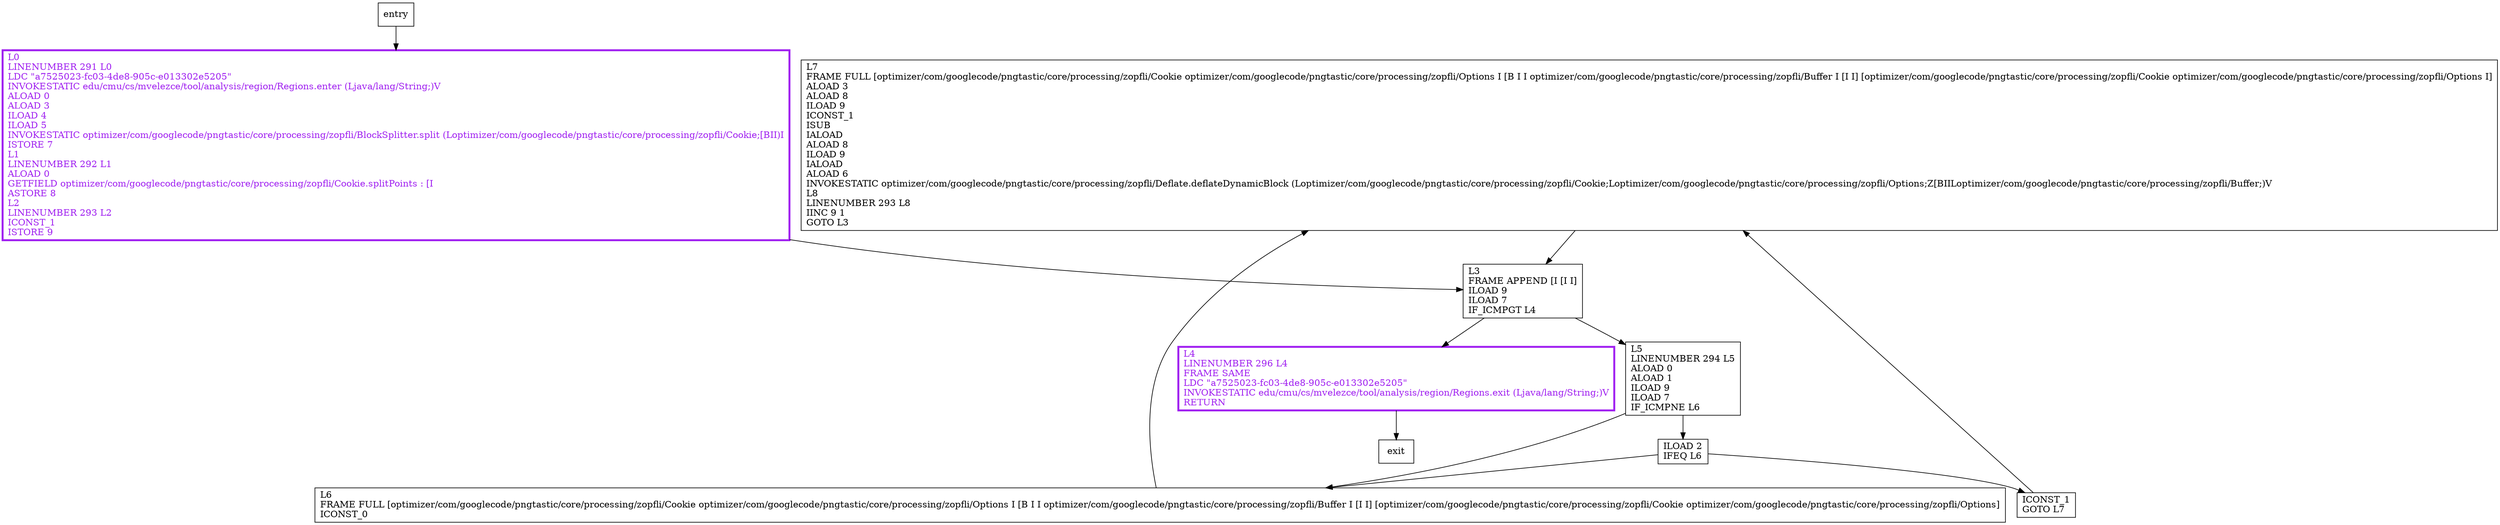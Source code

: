 digraph deflateSplittingFirst {
node [shape=record];
130408514 [label="L7\lFRAME FULL [optimizer/com/googlecode/pngtastic/core/processing/zopfli/Cookie optimizer/com/googlecode/pngtastic/core/processing/zopfli/Options I [B I I optimizer/com/googlecode/pngtastic/core/processing/zopfli/Buffer I [I I] [optimizer/com/googlecode/pngtastic/core/processing/zopfli/Cookie optimizer/com/googlecode/pngtastic/core/processing/zopfli/Options I]\lALOAD 3\lALOAD 8\lILOAD 9\lICONST_1\lISUB\lIALOAD\lALOAD 8\lILOAD 9\lIALOAD\lALOAD 6\lINVOKESTATIC optimizer/com/googlecode/pngtastic/core/processing/zopfli/Deflate.deflateDynamicBlock (Loptimizer/com/googlecode/pngtastic/core/processing/zopfli/Cookie;Loptimizer/com/googlecode/pngtastic/core/processing/zopfli/Options;Z[BIILoptimizer/com/googlecode/pngtastic/core/processing/zopfli/Buffer;)V\lL8\lLINENUMBER 293 L8\lIINC 9 1\lGOTO L3\l"];
1047069673 [label="L0\lLINENUMBER 291 L0\lLDC \"a7525023-fc03-4de8-905c-e013302e5205\"\lINVOKESTATIC edu/cmu/cs/mvelezce/tool/analysis/region/Regions.enter (Ljava/lang/String;)V\lALOAD 0\lALOAD 3\lILOAD 4\lILOAD 5\lINVOKESTATIC optimizer/com/googlecode/pngtastic/core/processing/zopfli/BlockSplitter.split (Loptimizer/com/googlecode/pngtastic/core/processing/zopfli/Cookie;[BII)I\lISTORE 7\lL1\lLINENUMBER 292 L1\lALOAD 0\lGETFIELD optimizer/com/googlecode/pngtastic/core/processing/zopfli/Cookie.splitPoints : [I\lASTORE 8\lL2\lLINENUMBER 293 L2\lICONST_1\lISTORE 9\l"];
1542076760 [label="ICONST_1\lGOTO L7\l"];
533474562 [label="L4\lLINENUMBER 296 L4\lFRAME SAME\lLDC \"a7525023-fc03-4de8-905c-e013302e5205\"\lINVOKESTATIC edu/cmu/cs/mvelezce/tool/analysis/region/Regions.exit (Ljava/lang/String;)V\lRETURN\l"];
1395692293 [label="L6\lFRAME FULL [optimizer/com/googlecode/pngtastic/core/processing/zopfli/Cookie optimizer/com/googlecode/pngtastic/core/processing/zopfli/Options I [B I I optimizer/com/googlecode/pngtastic/core/processing/zopfli/Buffer I [I I] [optimizer/com/googlecode/pngtastic/core/processing/zopfli/Cookie optimizer/com/googlecode/pngtastic/core/processing/zopfli/Options]\lICONST_0\l"];
284787030 [label="L5\lLINENUMBER 294 L5\lALOAD 0\lALOAD 1\lILOAD 9\lILOAD 7\lIF_ICMPNE L6\l"];
623948993 [label="ILOAD 2\lIFEQ L6\l"];
1346040580 [label="L3\lFRAME APPEND [I [I I]\lILOAD 9\lILOAD 7\lIF_ICMPGT L4\l"];
entry;
exit;
130408514 -> 1346040580;
entry -> 1047069673;
1047069673 -> 1346040580;
1542076760 -> 130408514;
533474562 -> exit;
1395692293 -> 130408514;
284787030 -> 1395692293;
284787030 -> 623948993;
623948993 -> 1542076760;
623948993 -> 1395692293;
1346040580 -> 533474562;
1346040580 -> 284787030;
1047069673[fontcolor="purple", penwidth=3, color="purple"];
533474562[fontcolor="purple", penwidth=3, color="purple"];
}
